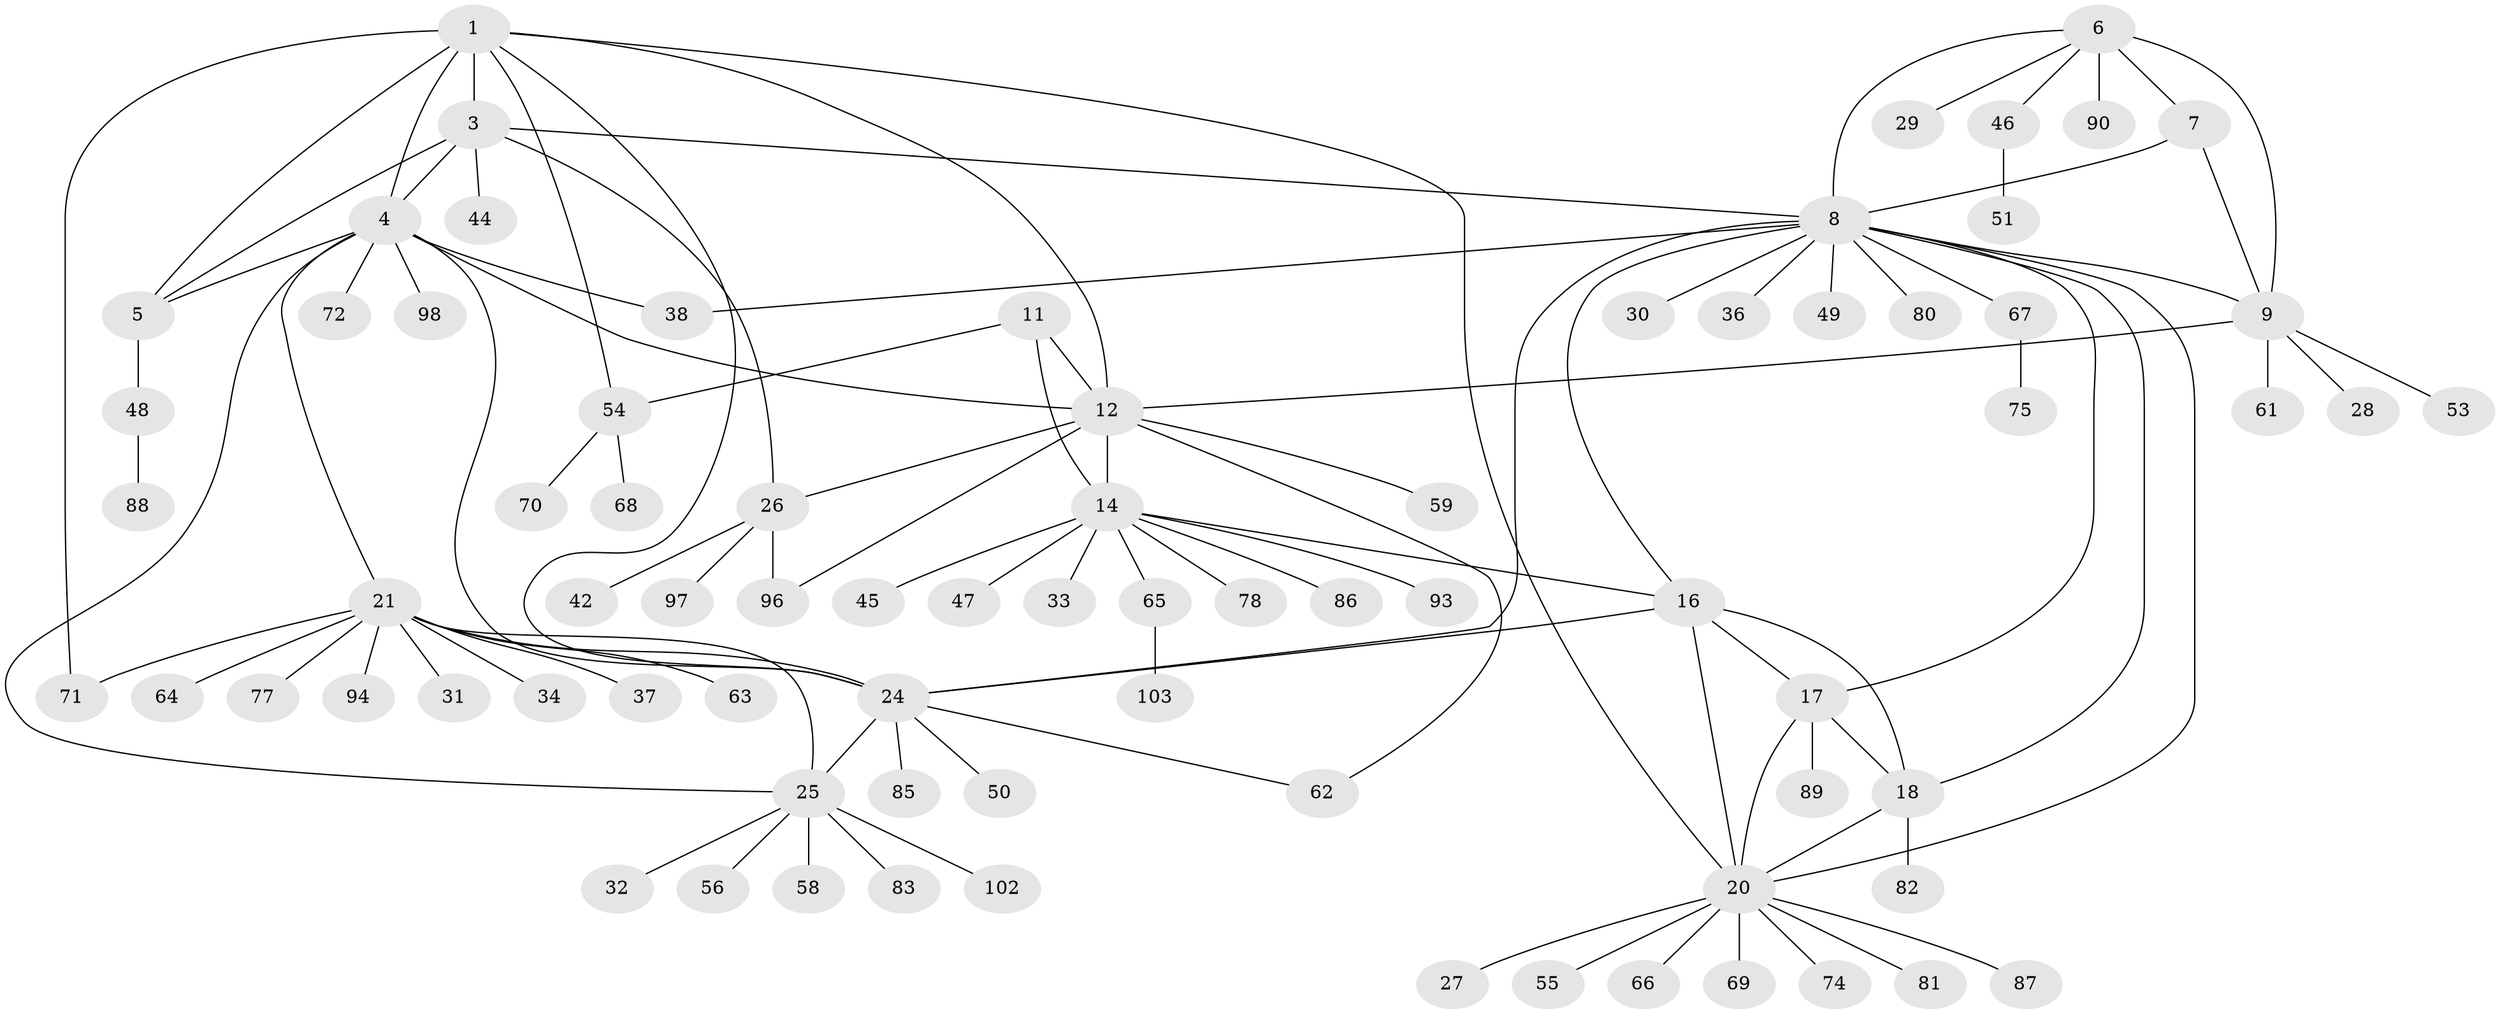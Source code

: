 // Generated by graph-tools (version 1.1) at 2025/52/02/27/25 19:52:18]
// undirected, 78 vertices, 106 edges
graph export_dot {
graph [start="1"]
  node [color=gray90,style=filled];
  1 [super="+2"];
  3 [super="+76"];
  4 [super="+22"];
  5;
  6 [super="+10"];
  7 [super="+100"];
  8 [super="+19"];
  9 [super="+35"];
  11;
  12 [super="+13"];
  14 [super="+15"];
  16 [super="+39"];
  17 [super="+73"];
  18;
  20 [super="+41"];
  21 [super="+23"];
  24 [super="+43"];
  25 [super="+40"];
  26 [super="+101"];
  27;
  28;
  29;
  30;
  31;
  32;
  33 [super="+57"];
  34;
  36;
  37;
  38 [super="+60"];
  42;
  44;
  45;
  46;
  47;
  48 [super="+52"];
  49;
  50;
  51;
  53;
  54 [super="+92"];
  55;
  56;
  58;
  59;
  61;
  62;
  63;
  64;
  65;
  66;
  67 [super="+84"];
  68;
  69 [super="+95"];
  70;
  71;
  72 [super="+79"];
  74;
  75;
  77;
  78;
  80 [super="+99"];
  81;
  82;
  83;
  85;
  86;
  87;
  88;
  89 [super="+91"];
  90;
  93;
  94;
  96;
  97;
  98;
  102;
  103;
  1 -- 3 [weight=2];
  1 -- 4 [weight=2];
  1 -- 5 [weight=2];
  1 -- 20;
  1 -- 71;
  1 -- 54;
  1 -- 12;
  1 -- 24;
  3 -- 4;
  3 -- 5;
  3 -- 8;
  3 -- 26;
  3 -- 44;
  4 -- 5;
  4 -- 38;
  4 -- 98;
  4 -- 21 [weight=2];
  4 -- 24;
  4 -- 25;
  4 -- 72;
  4 -- 12;
  5 -- 48;
  6 -- 7 [weight=2];
  6 -- 8 [weight=2];
  6 -- 9 [weight=2];
  6 -- 90;
  6 -- 29;
  6 -- 46;
  7 -- 8;
  7 -- 9;
  8 -- 9;
  8 -- 24;
  8 -- 38;
  8 -- 67;
  8 -- 36;
  8 -- 16;
  8 -- 17;
  8 -- 18;
  8 -- 80;
  8 -- 49;
  8 -- 20;
  8 -- 30;
  9 -- 12;
  9 -- 28;
  9 -- 61;
  9 -- 53;
  11 -- 12 [weight=2];
  11 -- 14 [weight=2];
  11 -- 54;
  12 -- 14 [weight=4];
  12 -- 59;
  12 -- 96;
  12 -- 26;
  12 -- 62;
  14 -- 47;
  14 -- 86;
  14 -- 93;
  14 -- 33;
  14 -- 65;
  14 -- 45;
  14 -- 78;
  14 -- 16;
  16 -- 17;
  16 -- 18;
  16 -- 20;
  16 -- 24;
  17 -- 18;
  17 -- 20;
  17 -- 89;
  18 -- 20;
  18 -- 82;
  20 -- 27;
  20 -- 55;
  20 -- 66;
  20 -- 69;
  20 -- 74;
  20 -- 81;
  20 -- 87;
  21 -- 24 [weight=2];
  21 -- 25 [weight=2];
  21 -- 31;
  21 -- 64;
  21 -- 77;
  21 -- 94;
  21 -- 34;
  21 -- 37;
  21 -- 71;
  21 -- 63;
  24 -- 25;
  24 -- 50;
  24 -- 85;
  24 -- 62;
  25 -- 32;
  25 -- 56;
  25 -- 58;
  25 -- 83;
  25 -- 102;
  26 -- 42;
  26 -- 96;
  26 -- 97;
  46 -- 51;
  48 -- 88;
  54 -- 68;
  54 -- 70;
  65 -- 103;
  67 -- 75;
}

